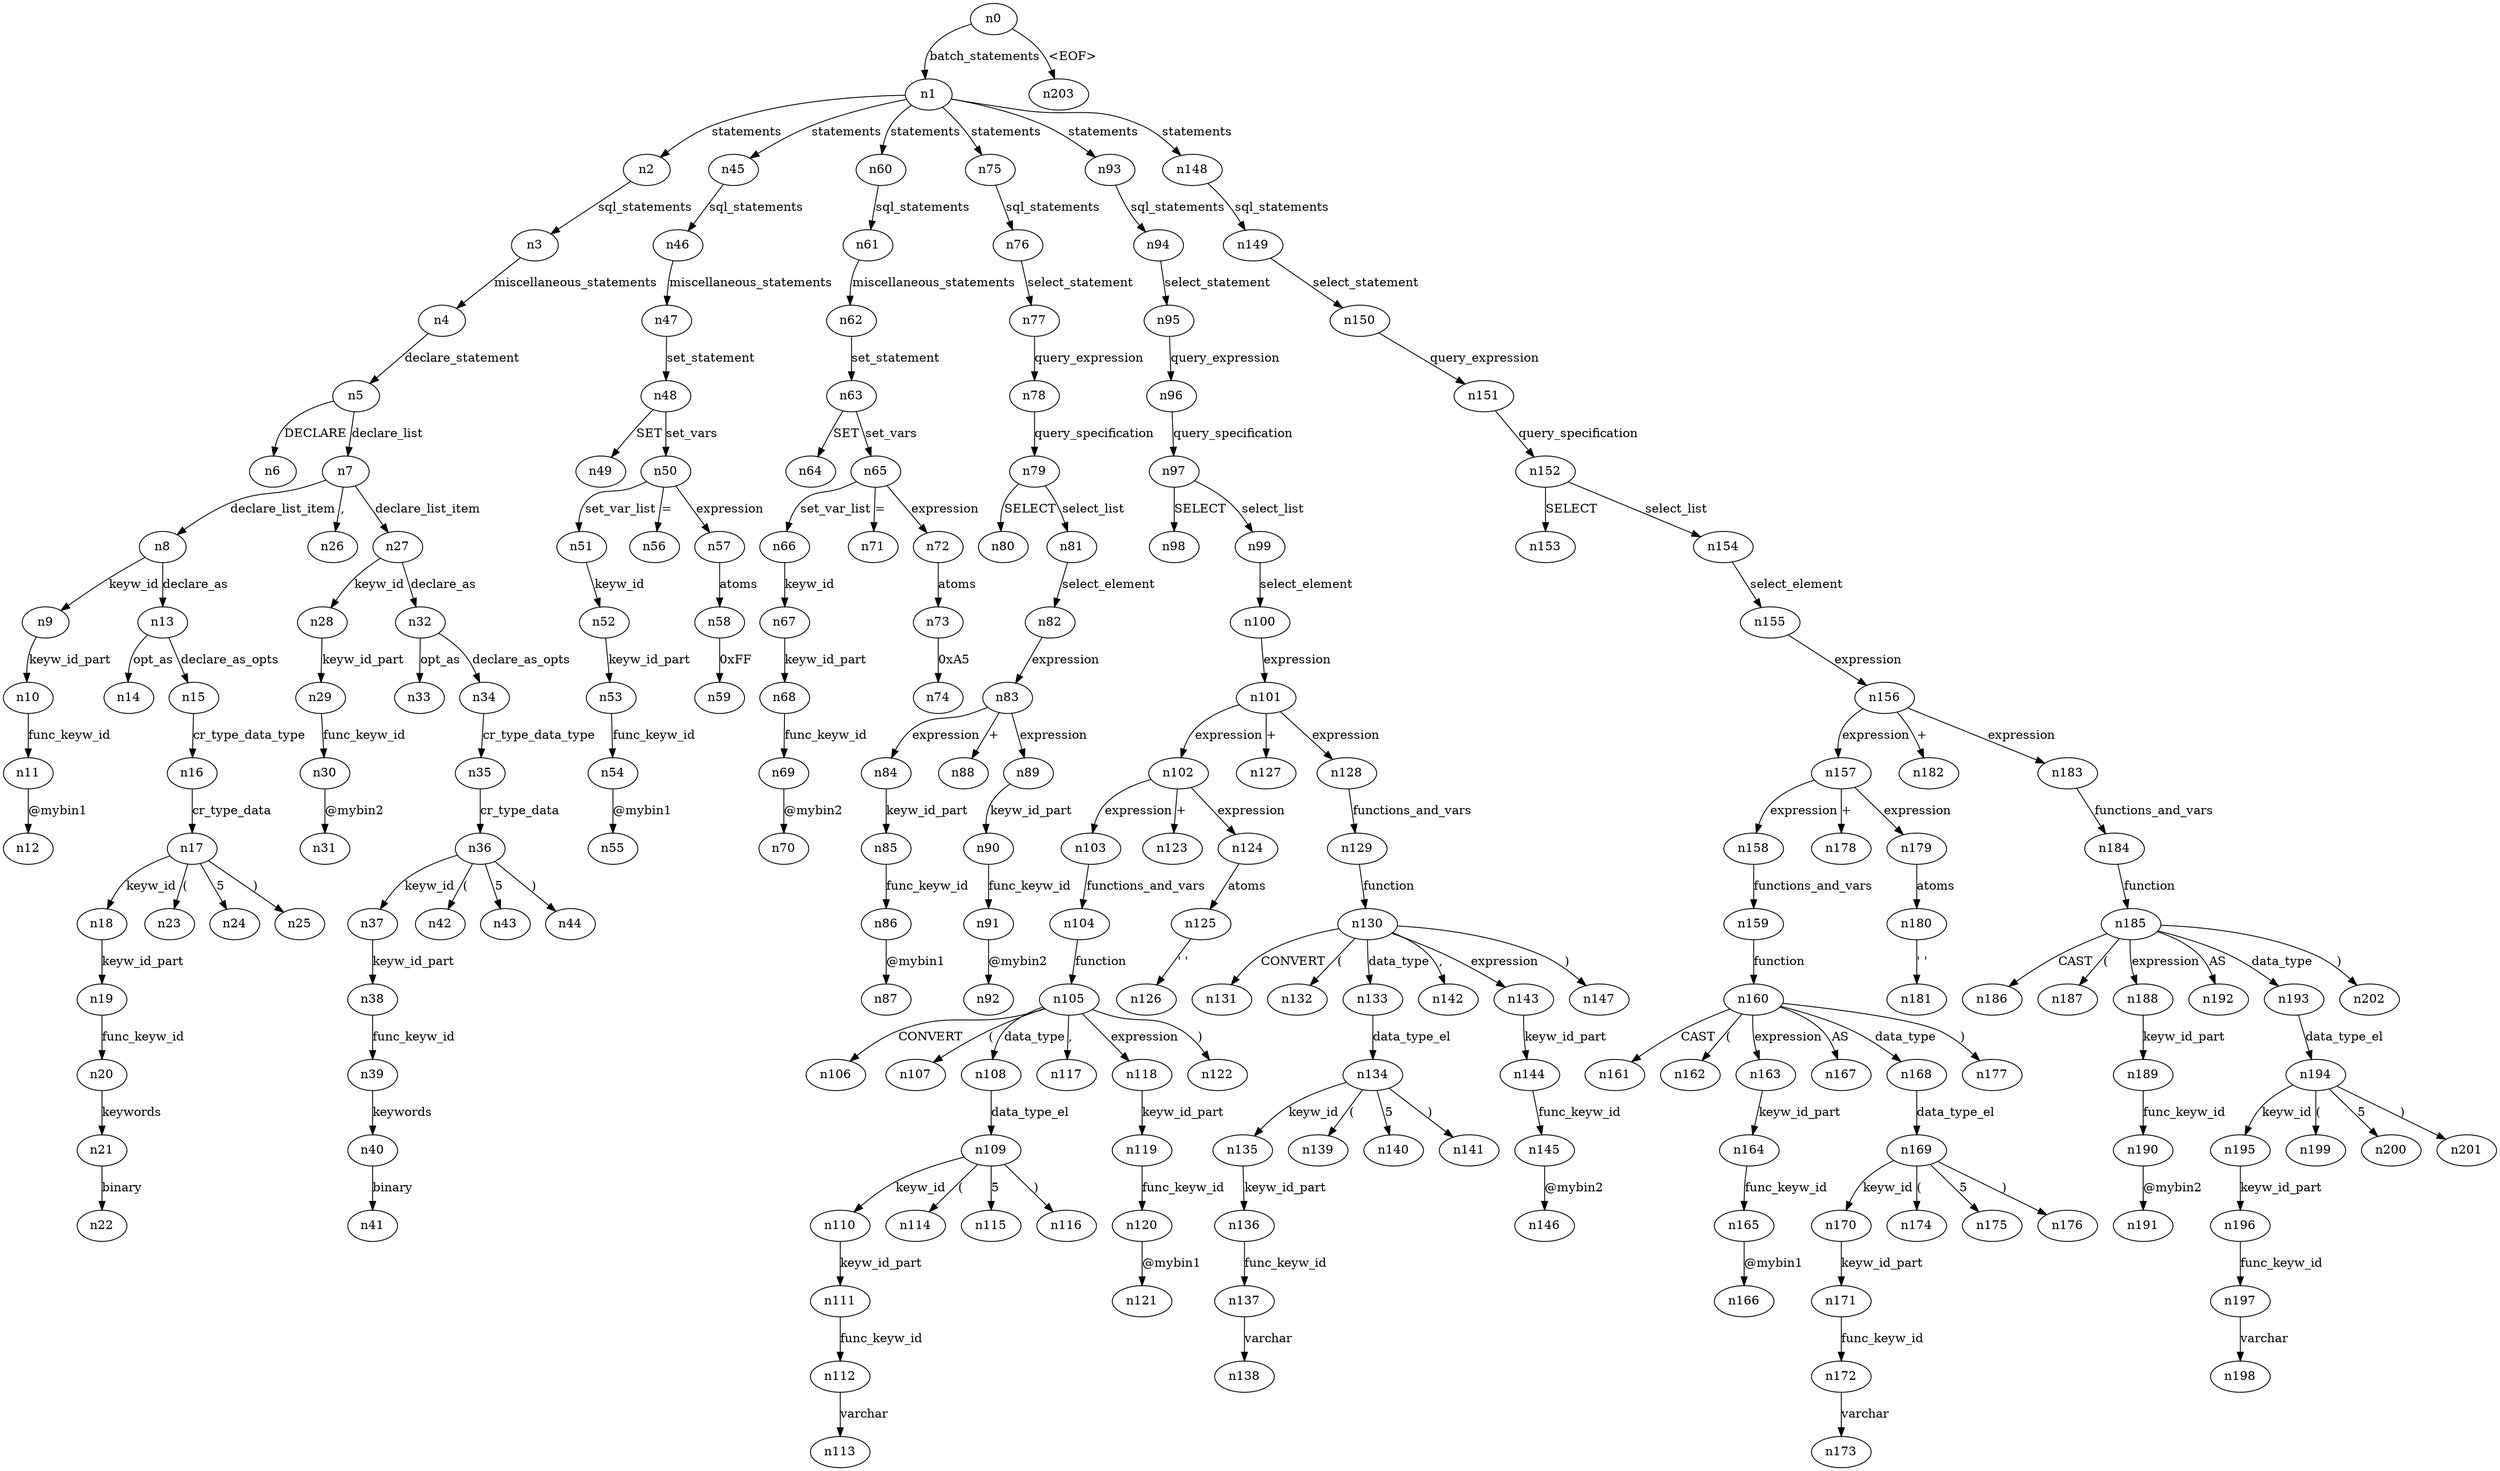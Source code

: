 digraph ParseTree {
  n0 -> n1 [label="batch_statements"];
  n1 -> n2 [label="statements"];
  n2 -> n3 [label="sql_statements"];
  n3 -> n4 [label="miscellaneous_statements"];
  n4 -> n5 [label="declare_statement"];
  n5 -> n6 [label="DECLARE"];
  n5 -> n7 [label="declare_list"];
  n7 -> n8 [label="declare_list_item"];
  n8 -> n9 [label="keyw_id"];
  n9 -> n10 [label="keyw_id_part"];
  n10 -> n11 [label="func_keyw_id"];
  n11 -> n12 [label="@mybin1"];
  n8 -> n13 [label="declare_as"];
  n13 -> n14 [label="opt_as"];
  n13 -> n15 [label="declare_as_opts"];
  n15 -> n16 [label="cr_type_data_type"];
  n16 -> n17 [label="cr_type_data"];
  n17 -> n18 [label="keyw_id"];
  n18 -> n19 [label="keyw_id_part"];
  n19 -> n20 [label="func_keyw_id"];
  n20 -> n21 [label="keywords"];
  n21 -> n22 [label="binary"];
  n17 -> n23 [label="("];
  n17 -> n24 [label="5"];
  n17 -> n25 [label=")"];
  n7 -> n26 [label=","];
  n7 -> n27 [label="declare_list_item"];
  n27 -> n28 [label="keyw_id"];
  n28 -> n29 [label="keyw_id_part"];
  n29 -> n30 [label="func_keyw_id"];
  n30 -> n31 [label="@mybin2"];
  n27 -> n32 [label="declare_as"];
  n32 -> n33 [label="opt_as"];
  n32 -> n34 [label="declare_as_opts"];
  n34 -> n35 [label="cr_type_data_type"];
  n35 -> n36 [label="cr_type_data"];
  n36 -> n37 [label="keyw_id"];
  n37 -> n38 [label="keyw_id_part"];
  n38 -> n39 [label="func_keyw_id"];
  n39 -> n40 [label="keywords"];
  n40 -> n41 [label="binary"];
  n36 -> n42 [label="("];
  n36 -> n43 [label="5"];
  n36 -> n44 [label=")"];
  n1 -> n45 [label="statements"];
  n45 -> n46 [label="sql_statements"];
  n46 -> n47 [label="miscellaneous_statements"];
  n47 -> n48 [label="set_statement"];
  n48 -> n49 [label="SET"];
  n48 -> n50 [label="set_vars"];
  n50 -> n51 [label="set_var_list"];
  n51 -> n52 [label="keyw_id"];
  n52 -> n53 [label="keyw_id_part"];
  n53 -> n54 [label="func_keyw_id"];
  n54 -> n55 [label="@mybin1"];
  n50 -> n56 [label="="];
  n50 -> n57 [label="expression"];
  n57 -> n58 [label="atoms"];
  n58 -> n59 [label="0xFF"];
  n1 -> n60 [label="statements"];
  n60 -> n61 [label="sql_statements"];
  n61 -> n62 [label="miscellaneous_statements"];
  n62 -> n63 [label="set_statement"];
  n63 -> n64 [label="SET"];
  n63 -> n65 [label="set_vars"];
  n65 -> n66 [label="set_var_list"];
  n66 -> n67 [label="keyw_id"];
  n67 -> n68 [label="keyw_id_part"];
  n68 -> n69 [label="func_keyw_id"];
  n69 -> n70 [label="@mybin2"];
  n65 -> n71 [label="="];
  n65 -> n72 [label="expression"];
  n72 -> n73 [label="atoms"];
  n73 -> n74 [label="0xA5"];
  n1 -> n75 [label="statements"];
  n75 -> n76 [label="sql_statements"];
  n76 -> n77 [label="select_statement"];
  n77 -> n78 [label="query_expression"];
  n78 -> n79 [label="query_specification"];
  n79 -> n80 [label="SELECT"];
  n79 -> n81 [label="select_list"];
  n81 -> n82 [label="select_element"];
  n82 -> n83 [label="expression"];
  n83 -> n84 [label="expression"];
  n84 -> n85 [label="keyw_id_part"];
  n85 -> n86 [label="func_keyw_id"];
  n86 -> n87 [label="@mybin1"];
  n83 -> n88 [label="+"];
  n83 -> n89 [label="expression"];
  n89 -> n90 [label="keyw_id_part"];
  n90 -> n91 [label="func_keyw_id"];
  n91 -> n92 [label="@mybin2"];
  n1 -> n93 [label="statements"];
  n93 -> n94 [label="sql_statements"];
  n94 -> n95 [label="select_statement"];
  n95 -> n96 [label="query_expression"];
  n96 -> n97 [label="query_specification"];
  n97 -> n98 [label="SELECT"];
  n97 -> n99 [label="select_list"];
  n99 -> n100 [label="select_element"];
  n100 -> n101 [label="expression"];
  n101 -> n102 [label="expression"];
  n102 -> n103 [label="expression"];
  n103 -> n104 [label="functions_and_vars"];
  n104 -> n105 [label="function"];
  n105 -> n106 [label="CONVERT"];
  n105 -> n107 [label="("];
  n105 -> n108 [label="data_type"];
  n108 -> n109 [label="data_type_el"];
  n109 -> n110 [label="keyw_id"];
  n110 -> n111 [label="keyw_id_part"];
  n111 -> n112 [label="func_keyw_id"];
  n112 -> n113 [label="varchar"];
  n109 -> n114 [label="("];
  n109 -> n115 [label="5"];
  n109 -> n116 [label=")"];
  n105 -> n117 [label=","];
  n105 -> n118 [label="expression"];
  n118 -> n119 [label="keyw_id_part"];
  n119 -> n120 [label="func_keyw_id"];
  n120 -> n121 [label="@mybin1"];
  n105 -> n122 [label=")"];
  n102 -> n123 [label="+"];
  n102 -> n124 [label="expression"];
  n124 -> n125 [label="atoms"];
  n125 -> n126 [label="' '"];
  n101 -> n127 [label="+"];
  n101 -> n128 [label="expression"];
  n128 -> n129 [label="functions_and_vars"];
  n129 -> n130 [label="function"];
  n130 -> n131 [label="CONVERT"];
  n130 -> n132 [label="("];
  n130 -> n133 [label="data_type"];
  n133 -> n134 [label="data_type_el"];
  n134 -> n135 [label="keyw_id"];
  n135 -> n136 [label="keyw_id_part"];
  n136 -> n137 [label="func_keyw_id"];
  n137 -> n138 [label="varchar"];
  n134 -> n139 [label="("];
  n134 -> n140 [label="5"];
  n134 -> n141 [label=")"];
  n130 -> n142 [label=","];
  n130 -> n143 [label="expression"];
  n143 -> n144 [label="keyw_id_part"];
  n144 -> n145 [label="func_keyw_id"];
  n145 -> n146 [label="@mybin2"];
  n130 -> n147 [label=")"];
  n1 -> n148 [label="statements"];
  n148 -> n149 [label="sql_statements"];
  n149 -> n150 [label="select_statement"];
  n150 -> n151 [label="query_expression"];
  n151 -> n152 [label="query_specification"];
  n152 -> n153 [label="SELECT"];
  n152 -> n154 [label="select_list"];
  n154 -> n155 [label="select_element"];
  n155 -> n156 [label="expression"];
  n156 -> n157 [label="expression"];
  n157 -> n158 [label="expression"];
  n158 -> n159 [label="functions_and_vars"];
  n159 -> n160 [label="function"];
  n160 -> n161 [label="CAST"];
  n160 -> n162 [label="("];
  n160 -> n163 [label="expression"];
  n163 -> n164 [label="keyw_id_part"];
  n164 -> n165 [label="func_keyw_id"];
  n165 -> n166 [label="@mybin1"];
  n160 -> n167 [label="AS"];
  n160 -> n168 [label="data_type"];
  n168 -> n169 [label="data_type_el"];
  n169 -> n170 [label="keyw_id"];
  n170 -> n171 [label="keyw_id_part"];
  n171 -> n172 [label="func_keyw_id"];
  n172 -> n173 [label="varchar"];
  n169 -> n174 [label="("];
  n169 -> n175 [label="5"];
  n169 -> n176 [label=")"];
  n160 -> n177 [label=")"];
  n157 -> n178 [label="+"];
  n157 -> n179 [label="expression"];
  n179 -> n180 [label="atoms"];
  n180 -> n181 [label="' '"];
  n156 -> n182 [label="+"];
  n156 -> n183 [label="expression"];
  n183 -> n184 [label="functions_and_vars"];
  n184 -> n185 [label="function"];
  n185 -> n186 [label="CAST"];
  n185 -> n187 [label="("];
  n185 -> n188 [label="expression"];
  n188 -> n189 [label="keyw_id_part"];
  n189 -> n190 [label="func_keyw_id"];
  n190 -> n191 [label="@mybin2"];
  n185 -> n192 [label="AS"];
  n185 -> n193 [label="data_type"];
  n193 -> n194 [label="data_type_el"];
  n194 -> n195 [label="keyw_id"];
  n195 -> n196 [label="keyw_id_part"];
  n196 -> n197 [label="func_keyw_id"];
  n197 -> n198 [label="varchar"];
  n194 -> n199 [label="("];
  n194 -> n200 [label="5"];
  n194 -> n201 [label=")"];
  n185 -> n202 [label=")"];
  n0 -> n203 [label="<EOF>"];
}